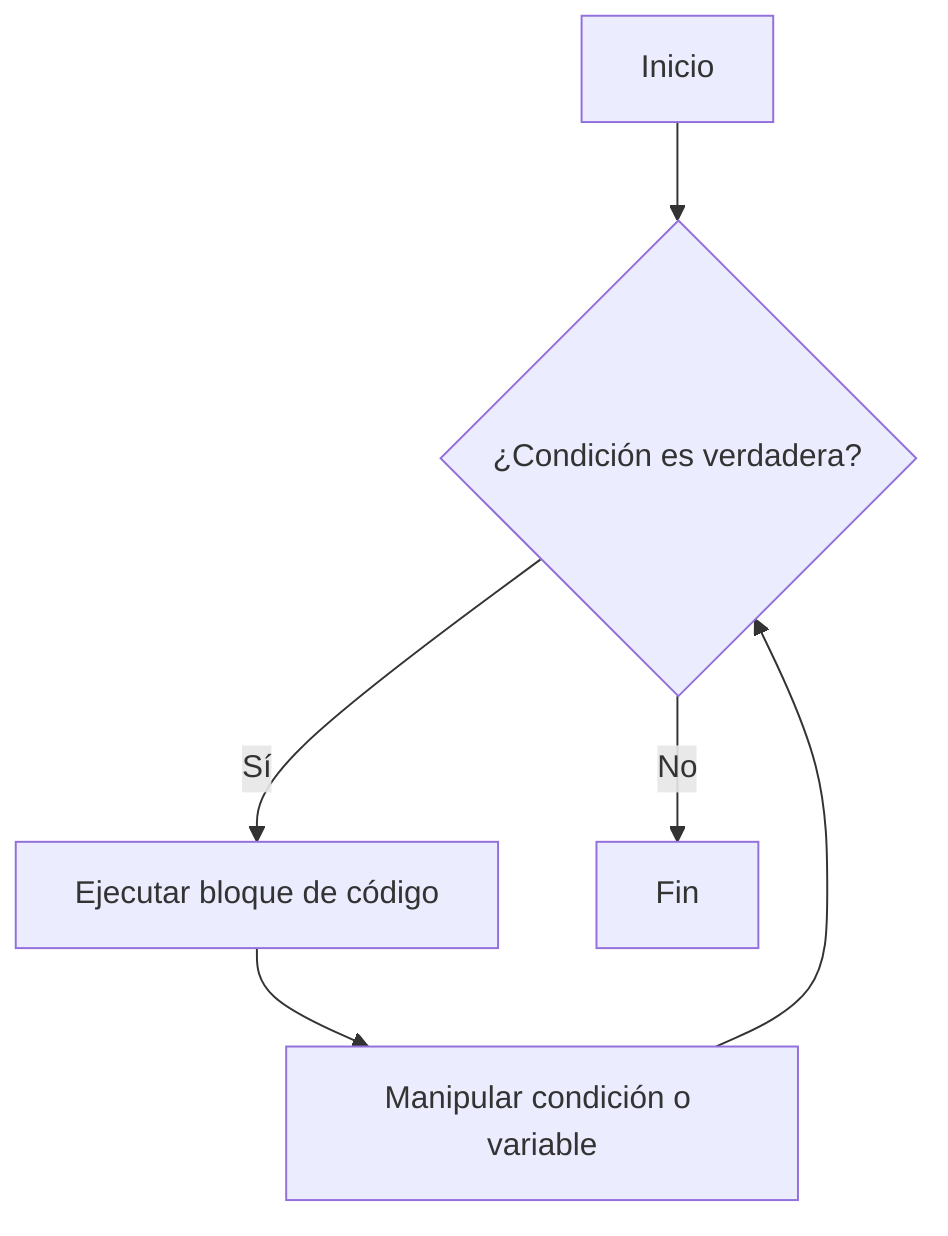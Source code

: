 flowchart TD
    A[Inicio] --> B{¿Condición es verdadera?}
    B -->|Sí| C[Ejecutar bloque de código]
    C --> D[Manipular condición o variable]
    D --> B
    B -->|No| E[Fin]